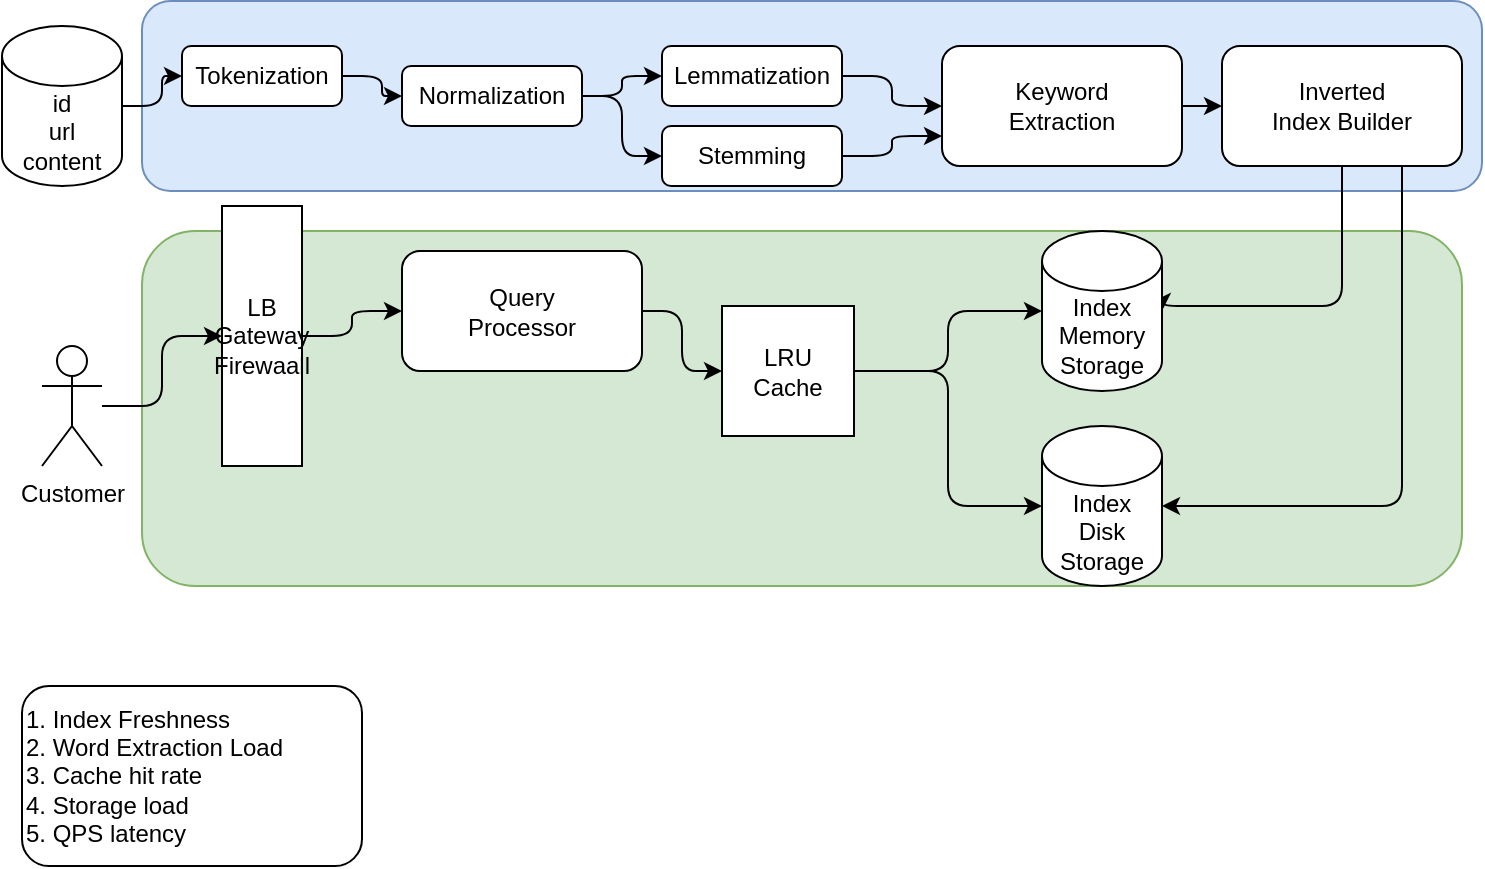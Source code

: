 <mxfile version="17.2.4" type="device"><diagram id="UcivjbAnQ28Ho5hi7x-L" name="Page-1"><mxGraphModel dx="946" dy="619" grid="1" gridSize="10" guides="1" tooltips="1" connect="1" arrows="1" fold="1" page="1" pageScale="1" pageWidth="827" pageHeight="1169" math="0" shadow="0"><root><mxCell id="0"/><mxCell id="1" parent="0"/><mxCell id="3izw8kyfILL8xOWxVZqu-33" value="" style="rounded=1;whiteSpace=wrap;html=1;fillColor=#d5e8d4;strokeColor=#82b366;" vertex="1" parent="1"><mxGeometry x="100" y="172.5" width="660" height="177.5" as="geometry"/></mxCell><mxCell id="3izw8kyfILL8xOWxVZqu-12" value="" style="rounded=1;whiteSpace=wrap;html=1;fillColor=#dae8fc;strokeColor=#6c8ebf;" vertex="1" parent="1"><mxGeometry x="100" y="57.5" width="670" height="95" as="geometry"/></mxCell><mxCell id="3izw8kyfILL8xOWxVZqu-26" style="edgeStyle=orthogonalEdgeStyle;rounded=1;orthogonalLoop=1;jettySize=auto;html=1;entryX=0;entryY=0.5;entryDx=0;entryDy=0;" edge="1" parent="1" source="3izw8kyfILL8xOWxVZqu-1" target="3izw8kyfILL8xOWxVZqu-6"><mxGeometry relative="1" as="geometry"/></mxCell><mxCell id="3izw8kyfILL8xOWxVZqu-1" value="id&lt;br&gt;url&lt;br&gt;content" style="shape=cylinder3;whiteSpace=wrap;html=1;boundedLbl=1;backgroundOutline=1;size=15;" vertex="1" parent="1"><mxGeometry x="30" y="70" width="60" height="80" as="geometry"/></mxCell><mxCell id="3izw8kyfILL8xOWxVZqu-31" style="edgeStyle=orthogonalEdgeStyle;rounded=1;orthogonalLoop=1;jettySize=auto;html=1;entryX=0;entryY=0.75;entryDx=0;entryDy=0;" edge="1" parent="1" source="3izw8kyfILL8xOWxVZqu-2" target="3izw8kyfILL8xOWxVZqu-9"><mxGeometry relative="1" as="geometry"/></mxCell><mxCell id="3izw8kyfILL8xOWxVZqu-2" value="Stemming" style="rounded=1;whiteSpace=wrap;html=1;" vertex="1" parent="1"><mxGeometry x="360" y="120" width="90" height="30" as="geometry"/></mxCell><mxCell id="3izw8kyfILL8xOWxVZqu-30" style="edgeStyle=orthogonalEdgeStyle;rounded=1;orthogonalLoop=1;jettySize=auto;html=1;entryX=0;entryY=0.5;entryDx=0;entryDy=0;" edge="1" parent="1" source="3izw8kyfILL8xOWxVZqu-4" target="3izw8kyfILL8xOWxVZqu-9"><mxGeometry relative="1" as="geometry"/></mxCell><mxCell id="3izw8kyfILL8xOWxVZqu-4" value="Lemmatization" style="rounded=1;whiteSpace=wrap;html=1;" vertex="1" parent="1"><mxGeometry x="360" y="80" width="90" height="30" as="geometry"/></mxCell><mxCell id="3izw8kyfILL8xOWxVZqu-27" style="edgeStyle=orthogonalEdgeStyle;rounded=1;orthogonalLoop=1;jettySize=auto;html=1;entryX=0;entryY=0.5;entryDx=0;entryDy=0;" edge="1" parent="1" source="3izw8kyfILL8xOWxVZqu-6" target="3izw8kyfILL8xOWxVZqu-8"><mxGeometry relative="1" as="geometry"/></mxCell><mxCell id="3izw8kyfILL8xOWxVZqu-6" value="Tokenization" style="rounded=1;whiteSpace=wrap;html=1;" vertex="1" parent="1"><mxGeometry x="120" y="80" width="80" height="30" as="geometry"/></mxCell><mxCell id="3izw8kyfILL8xOWxVZqu-28" style="edgeStyle=orthogonalEdgeStyle;rounded=1;orthogonalLoop=1;jettySize=auto;html=1;entryX=0;entryY=0.5;entryDx=0;entryDy=0;" edge="1" parent="1" source="3izw8kyfILL8xOWxVZqu-8" target="3izw8kyfILL8xOWxVZqu-4"><mxGeometry relative="1" as="geometry"/></mxCell><mxCell id="3izw8kyfILL8xOWxVZqu-29" style="edgeStyle=orthogonalEdgeStyle;rounded=1;orthogonalLoop=1;jettySize=auto;html=1;entryX=0;entryY=0.5;entryDx=0;entryDy=0;" edge="1" parent="1" source="3izw8kyfILL8xOWxVZqu-8" target="3izw8kyfILL8xOWxVZqu-2"><mxGeometry relative="1" as="geometry"/></mxCell><mxCell id="3izw8kyfILL8xOWxVZqu-8" value="Normalization" style="rounded=1;whiteSpace=wrap;html=1;" vertex="1" parent="1"><mxGeometry x="230" y="90" width="90" height="30" as="geometry"/></mxCell><mxCell id="3izw8kyfILL8xOWxVZqu-32" style="edgeStyle=orthogonalEdgeStyle;rounded=1;orthogonalLoop=1;jettySize=auto;html=1;entryX=0;entryY=0.5;entryDx=0;entryDy=0;" edge="1" parent="1" source="3izw8kyfILL8xOWxVZqu-9" target="3izw8kyfILL8xOWxVZqu-10"><mxGeometry relative="1" as="geometry"/></mxCell><mxCell id="3izw8kyfILL8xOWxVZqu-9" value="Keyword&lt;br&gt;Extraction" style="rounded=1;whiteSpace=wrap;html=1;" vertex="1" parent="1"><mxGeometry x="500" y="80" width="120" height="60" as="geometry"/></mxCell><mxCell id="3izw8kyfILL8xOWxVZqu-24" style="edgeStyle=orthogonalEdgeStyle;rounded=1;orthogonalLoop=1;jettySize=auto;html=1;entryX=1;entryY=0.5;entryDx=0;entryDy=0;entryPerimeter=0;" edge="1" parent="1" source="3izw8kyfILL8xOWxVZqu-10" target="3izw8kyfILL8xOWxVZqu-16"><mxGeometry relative="1" as="geometry"><Array as="points"><mxPoint x="700" y="210"/></Array></mxGeometry></mxCell><mxCell id="3izw8kyfILL8xOWxVZqu-25" style="edgeStyle=orthogonalEdgeStyle;rounded=1;orthogonalLoop=1;jettySize=auto;html=1;entryX=1;entryY=0.5;entryDx=0;entryDy=0;entryPerimeter=0;" edge="1" parent="1" source="3izw8kyfILL8xOWxVZqu-10" target="3izw8kyfILL8xOWxVZqu-17"><mxGeometry relative="1" as="geometry"><Array as="points"><mxPoint x="730" y="310"/></Array></mxGeometry></mxCell><mxCell id="3izw8kyfILL8xOWxVZqu-10" value="Inverted&lt;br&gt;Index Builder" style="rounded=1;whiteSpace=wrap;html=1;" vertex="1" parent="1"><mxGeometry x="640" y="80" width="120" height="60" as="geometry"/></mxCell><mxCell id="3izw8kyfILL8xOWxVZqu-19" style="edgeStyle=orthogonalEdgeStyle;rounded=1;orthogonalLoop=1;jettySize=auto;html=1;entryX=0;entryY=0.5;entryDx=0;entryDy=0;" edge="1" parent="1" source="3izw8kyfILL8xOWxVZqu-13" target="3izw8kyfILL8xOWxVZqu-14"><mxGeometry relative="1" as="geometry"/></mxCell><mxCell id="3izw8kyfILL8xOWxVZqu-13" value="Customer" style="shape=umlActor;verticalLabelPosition=bottom;verticalAlign=top;html=1;outlineConnect=0;" vertex="1" parent="1"><mxGeometry x="50" y="230" width="30" height="60" as="geometry"/></mxCell><mxCell id="3izw8kyfILL8xOWxVZqu-20" style="edgeStyle=orthogonalEdgeStyle;rounded=1;orthogonalLoop=1;jettySize=auto;html=1;" edge="1" parent="1" source="3izw8kyfILL8xOWxVZqu-14" target="3izw8kyfILL8xOWxVZqu-15"><mxGeometry relative="1" as="geometry"/></mxCell><mxCell id="3izw8kyfILL8xOWxVZqu-14" value="LB&lt;br&gt;Gateway&lt;br&gt;Firewaall" style="rounded=0;whiteSpace=wrap;html=1;" vertex="1" parent="1"><mxGeometry x="140" y="160" width="40" height="130" as="geometry"/></mxCell><mxCell id="3izw8kyfILL8xOWxVZqu-21" style="edgeStyle=orthogonalEdgeStyle;rounded=1;orthogonalLoop=1;jettySize=auto;html=1;entryX=0;entryY=0.5;entryDx=0;entryDy=0;" edge="1" parent="1" source="3izw8kyfILL8xOWxVZqu-15" target="3izw8kyfILL8xOWxVZqu-18"><mxGeometry relative="1" as="geometry"/></mxCell><mxCell id="3izw8kyfILL8xOWxVZqu-15" value="Query&lt;br&gt;Processor" style="rounded=1;whiteSpace=wrap;html=1;" vertex="1" parent="1"><mxGeometry x="230" y="182.5" width="120" height="60" as="geometry"/></mxCell><mxCell id="3izw8kyfILL8xOWxVZqu-16" value="Index&lt;br&gt;Memory&lt;br&gt;Storage" style="shape=cylinder3;whiteSpace=wrap;html=1;boundedLbl=1;backgroundOutline=1;size=15;" vertex="1" parent="1"><mxGeometry x="550" y="172.5" width="60" height="80" as="geometry"/></mxCell><mxCell id="3izw8kyfILL8xOWxVZqu-17" value="Index&lt;br&gt;Disk&lt;br&gt;Storage" style="shape=cylinder3;whiteSpace=wrap;html=1;boundedLbl=1;backgroundOutline=1;size=15;" vertex="1" parent="1"><mxGeometry x="550" y="270" width="60" height="80" as="geometry"/></mxCell><mxCell id="3izw8kyfILL8xOWxVZqu-22" style="edgeStyle=orthogonalEdgeStyle;rounded=1;orthogonalLoop=1;jettySize=auto;html=1;entryX=0;entryY=0.5;entryDx=0;entryDy=0;entryPerimeter=0;" edge="1" parent="1" source="3izw8kyfILL8xOWxVZqu-18" target="3izw8kyfILL8xOWxVZqu-17"><mxGeometry relative="1" as="geometry"/></mxCell><mxCell id="3izw8kyfILL8xOWxVZqu-23" style="edgeStyle=orthogonalEdgeStyle;rounded=1;orthogonalLoop=1;jettySize=auto;html=1;" edge="1" parent="1" source="3izw8kyfILL8xOWxVZqu-18" target="3izw8kyfILL8xOWxVZqu-16"><mxGeometry relative="1" as="geometry"/></mxCell><mxCell id="3izw8kyfILL8xOWxVZqu-18" value="LRU&lt;br&gt;Cache" style="rounded=0;whiteSpace=wrap;html=1;" vertex="1" parent="1"><mxGeometry x="390" y="210" width="66" height="65" as="geometry"/></mxCell><mxCell id="3izw8kyfILL8xOWxVZqu-34" value="1. Index Freshness&amp;nbsp;&lt;br&gt;2. Word Extraction Load&lt;br&gt;3. Cache hit rate&lt;br&gt;4. Storage load&lt;br&gt;5. QPS latency" style="rounded=1;whiteSpace=wrap;html=1;align=left;" vertex="1" parent="1"><mxGeometry x="40" y="400" width="170" height="90" as="geometry"/></mxCell></root></mxGraphModel></diagram></mxfile>